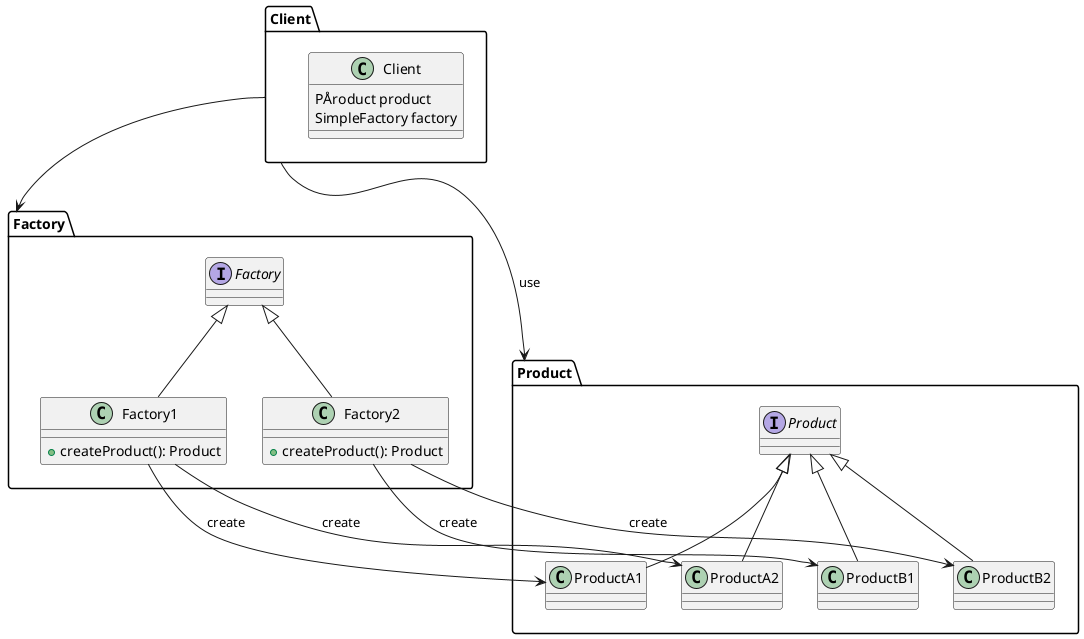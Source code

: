 @startuml

package "Product" {
    interface Product {

    }

    class ProductA1 extends Product {
    }

    class ProductA2 extends Product {
    }

    class ProductB1 extends Product {
    }

    class ProductB2 extends Product {
    }
}

package "Factory" {
    interface Factory {
    }
    class Factory1 extends Factory {
        +createProduct(): Product
    }
    class Factory2 extends Factory {
        +createProduct(): Product
    }
}

package "Client" {
    class Client {
        PÅroduct product
        SimpleFactory factory
    }
}

Client --> Factory
Client --> Product : use
Factory1 --> ProductA1 : create
Factory1 --> ProductA2 : create
Factory2 --> ProductB1 : create
Factory2 --> ProductB2 : create

@enduml
